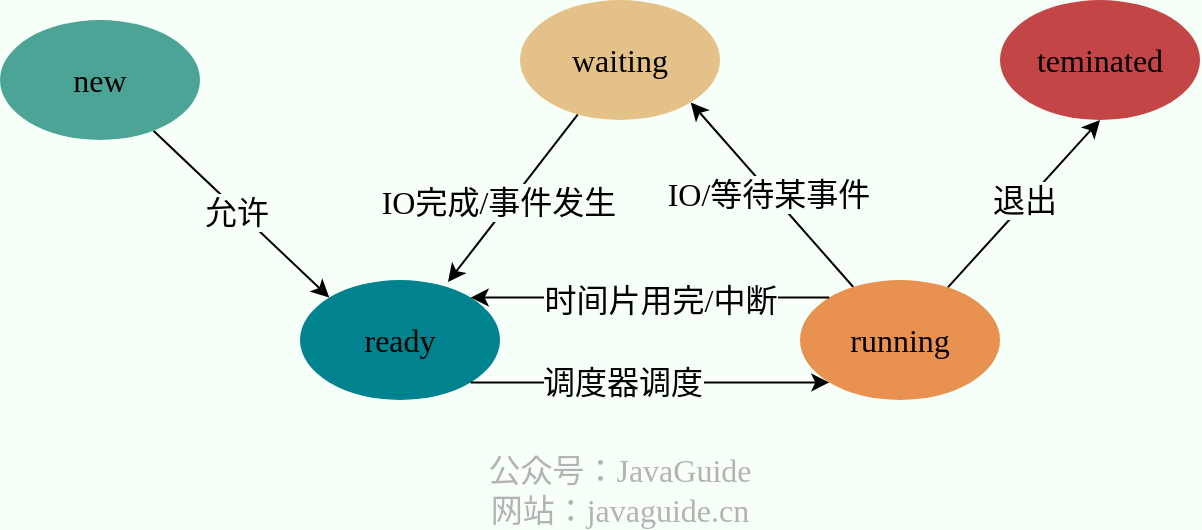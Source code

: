 <mxfile version="20.3.0" type="device"><diagram id="21OmZePq3j6wwnkUTsuK" name="Page-1"><mxGraphModel dx="1106" dy="789" grid="1" gridSize="10" guides="1" tooltips="1" connect="1" arrows="1" fold="1" page="1" pageScale="1" pageWidth="827" pageHeight="1169" background="#F6FFF8" math="0" shadow="0"><root><mxCell id="0"/><mxCell id="1" parent="0"/><mxCell id="4FRek3-yyf2EmzVW6HVa-6" style="rounded=0;orthogonalLoop=1;jettySize=auto;html=1;entryX=0;entryY=0;entryDx=0;entryDy=0;fontSize=16;fontFamily=JetBrains Mono;fontSource=https%3A%2F%2Ffonts.googleapis.com%2Fcss%3Ffamily%3DJetBrains%2BMono;" edge="1" parent="1" source="4FRek3-yyf2EmzVW6HVa-1" target="4FRek3-yyf2EmzVW6HVa-2"><mxGeometry relative="1" as="geometry"/></mxCell><mxCell id="4FRek3-yyf2EmzVW6HVa-7" value="允许" style="edgeLabel;html=1;align=center;verticalAlign=middle;resizable=0;points=[];fontSize=16;labelBackgroundColor=#F6FFF8;fontFamily=JetBrains Mono;fontSource=https%3A%2F%2Ffonts.googleapis.com%2Fcss%3Ffamily%3DJetBrains%2BMono;" vertex="1" connectable="0" parent="4FRek3-yyf2EmzVW6HVa-6"><mxGeometry x="-0.3" y="-2" relative="1" as="geometry"><mxPoint x="12" y="10" as="offset"/></mxGeometry></mxCell><mxCell id="4FRek3-yyf2EmzVW6HVa-1" value="new" style="ellipse;whiteSpace=wrap;html=1;fontSize=16;fillColor=#4CA497;strokeColor=none;fontFamily=JetBrains Mono;fontSource=https%3A%2F%2Ffonts.googleapis.com%2Fcss%3Ffamily%3DJetBrains%2BMono;" vertex="1" parent="1"><mxGeometry x="90" y="140" width="100" height="60" as="geometry"/></mxCell><mxCell id="4FRek3-yyf2EmzVW6HVa-2" value="ready" style="ellipse;whiteSpace=wrap;html=1;fontSize=16;fillColor=#00838F;strokeColor=none;fontFamily=JetBrains Mono;fontSource=https%3A%2F%2Ffonts.googleapis.com%2Fcss%3Ffamily%3DJetBrains%2BMono;" vertex="1" parent="1"><mxGeometry x="240" y="270" width="100" height="60" as="geometry"/></mxCell><mxCell id="4FRek3-yyf2EmzVW6HVa-3" value="teminated" style="ellipse;whiteSpace=wrap;html=1;fontSize=16;fillColor=#C44545;strokeColor=none;fontFamily=JetBrains Mono;fontSource=https%3A%2F%2Ffonts.googleapis.com%2Fcss%3Ffamily%3DJetBrains%2BMono;" vertex="1" parent="1"><mxGeometry x="590" y="130" width="100" height="60" as="geometry"/></mxCell><mxCell id="4FRek3-yyf2EmzVW6HVa-14" style="edgeStyle=none;rounded=0;orthogonalLoop=1;jettySize=auto;html=1;entryX=1;entryY=1;entryDx=0;entryDy=0;fontSize=16;fontFamily=JetBrains Mono;fontSource=https%3A%2F%2Ffonts.googleapis.com%2Fcss%3Ffamily%3DJetBrains%2BMono;" edge="1" parent="1" source="4FRek3-yyf2EmzVW6HVa-4" target="4FRek3-yyf2EmzVW6HVa-5"><mxGeometry relative="1" as="geometry"/></mxCell><mxCell id="4FRek3-yyf2EmzVW6HVa-15" value="IO/等待某事件" style="edgeLabel;html=1;align=center;verticalAlign=middle;resizable=0;points=[];fontSize=16;labelBackgroundColor=#F6FFF8;fontFamily=JetBrains Mono;fontSource=https%3A%2F%2Ffonts.googleapis.com%2Fcss%3Ffamily%3DJetBrains%2BMono;" vertex="1" connectable="0" parent="4FRek3-yyf2EmzVW6HVa-14"><mxGeometry x="0.303" y="-4" relative="1" as="geometry"><mxPoint x="7" y="16" as="offset"/></mxGeometry></mxCell><mxCell id="4FRek3-yyf2EmzVW6HVa-22" style="edgeStyle=none;rounded=0;orthogonalLoop=1;jettySize=auto;html=1;entryX=0.5;entryY=1;entryDx=0;entryDy=0;fontSize=16;fontFamily=JetBrains Mono;fontSource=https%3A%2F%2Ffonts.googleapis.com%2Fcss%3Ffamily%3DJetBrains%2BMono;" edge="1" parent="1" source="4FRek3-yyf2EmzVW6HVa-4" target="4FRek3-yyf2EmzVW6HVa-3"><mxGeometry relative="1" as="geometry"/></mxCell><mxCell id="4FRek3-yyf2EmzVW6HVa-23" value="退出" style="edgeLabel;html=1;align=center;verticalAlign=middle;resizable=0;points=[];fontSize=16;labelBackgroundColor=#F6FFF8;fontFamily=JetBrains Mono;fontSource=https%3A%2F%2Ffonts.googleapis.com%2Fcss%3Ffamily%3DJetBrains%2BMono;" vertex="1" connectable="0" parent="4FRek3-yyf2EmzVW6HVa-22"><mxGeometry x="0.024" y="1" relative="1" as="geometry"><mxPoint as="offset"/></mxGeometry></mxCell><mxCell id="4FRek3-yyf2EmzVW6HVa-4" value="running" style="ellipse;whiteSpace=wrap;html=1;fontSize=16;fillColor=#E99151;strokeColor=none;fontFamily=JetBrains Mono;fontSource=https%3A%2F%2Ffonts.googleapis.com%2Fcss%3Ffamily%3DJetBrains%2BMono;" vertex="1" parent="1"><mxGeometry x="490" y="270" width="100" height="60" as="geometry"/></mxCell><mxCell id="4FRek3-yyf2EmzVW6HVa-11" style="rounded=0;orthogonalLoop=1;jettySize=auto;html=1;entryX=0.74;entryY=0.017;entryDx=0;entryDy=0;fontSize=16;entryPerimeter=0;fontFamily=JetBrains Mono;fontSource=https%3A%2F%2Ffonts.googleapis.com%2Fcss%3Ffamily%3DJetBrains%2BMono;" edge="1" parent="1" source="4FRek3-yyf2EmzVW6HVa-5" target="4FRek3-yyf2EmzVW6HVa-2"><mxGeometry relative="1" as="geometry"/></mxCell><mxCell id="4FRek3-yyf2EmzVW6HVa-16" value="IO完成/事件发生" style="edgeLabel;html=1;align=center;verticalAlign=middle;resizable=0;points=[];fontSize=16;labelBackgroundColor=#F6FFF8;fontFamily=JetBrains Mono;fontSource=https%3A%2F%2Ffonts.googleapis.com%2Fcss%3Ffamily%3DJetBrains%2BMono;" vertex="1" connectable="0" parent="4FRek3-yyf2EmzVW6HVa-11"><mxGeometry x="-0.106" y="-4" relative="1" as="geometry"><mxPoint x="-8" y="8" as="offset"/></mxGeometry></mxCell><mxCell id="4FRek3-yyf2EmzVW6HVa-5" value="waiting" style="ellipse;whiteSpace=wrap;html=1;fontSize=16;fillColor=#E4C189;strokeColor=none;fontFamily=JetBrains Mono;fontSource=https%3A%2F%2Ffonts.googleapis.com%2Fcss%3Ffamily%3DJetBrains%2BMono;" vertex="1" parent="1"><mxGeometry x="350" y="130" width="100" height="60" as="geometry"/></mxCell><mxCell id="4FRek3-yyf2EmzVW6HVa-18" value="" style="endArrow=classic;html=1;rounded=0;fontSize=16;exitX=1;exitY=1;exitDx=0;exitDy=0;entryX=0;entryY=1;entryDx=0;entryDy=0;fontFamily=JetBrains Mono;fontSource=https%3A%2F%2Ffonts.googleapis.com%2Fcss%3Ffamily%3DJetBrains%2BMono;" edge="1" parent="1" source="4FRek3-yyf2EmzVW6HVa-2" target="4FRek3-yyf2EmzVW6HVa-4"><mxGeometry width="50" height="50" relative="1" as="geometry"><mxPoint x="400" y="350" as="sourcePoint"/><mxPoint x="450" y="300" as="targetPoint"/></mxGeometry></mxCell><mxCell id="4FRek3-yyf2EmzVW6HVa-19" value="调度器调度" style="edgeLabel;html=1;align=center;verticalAlign=middle;resizable=0;points=[];fontSize=16;labelBackgroundColor=#F6FFF8;fontFamily=JetBrains Mono;fontSource=https%3A%2F%2Ffonts.googleapis.com%2Fcss%3Ffamily%3DJetBrains%2BMono;" vertex="1" connectable="0" parent="4FRek3-yyf2EmzVW6HVa-18"><mxGeometry x="-0.156" relative="1" as="geometry"><mxPoint as="offset"/></mxGeometry></mxCell><mxCell id="4FRek3-yyf2EmzVW6HVa-20" value="" style="endArrow=classic;html=1;rounded=0;fontSize=16;entryX=1;entryY=0;entryDx=0;entryDy=0;exitX=0;exitY=0;exitDx=0;exitDy=0;fontFamily=JetBrains Mono;fontSource=https%3A%2F%2Ffonts.googleapis.com%2Fcss%3Ffamily%3DJetBrains%2BMono;" edge="1" parent="1" source="4FRek3-yyf2EmzVW6HVa-4" target="4FRek3-yyf2EmzVW6HVa-2"><mxGeometry width="50" height="50" relative="1" as="geometry"><mxPoint x="430" y="310" as="sourcePoint"/><mxPoint x="480" y="260" as="targetPoint"/></mxGeometry></mxCell><mxCell id="4FRek3-yyf2EmzVW6HVa-21" value="时间片用完/中断" style="edgeLabel;html=1;align=center;verticalAlign=middle;resizable=0;points=[];fontSize=16;labelBackgroundColor=#F6FFF8;fontFamily=JetBrains Mono;fontSource=https%3A%2F%2Ffonts.googleapis.com%2Fcss%3Ffamily%3DJetBrains%2BMono;" vertex="1" connectable="0" parent="4FRek3-yyf2EmzVW6HVa-20"><mxGeometry x="0.502" y="-4" relative="1" as="geometry"><mxPoint x="50" y="5" as="offset"/></mxGeometry></mxCell><mxCell id="4FRek3-yyf2EmzVW6HVa-24" value="&lt;font style=&quot;font-size: 16px;&quot;&gt;公众号：JavaGuide&lt;br style=&quot;font-size: 16px;&quot;&gt;网站：javaguide.cn&lt;/font&gt;" style="text;html=1;strokeColor=none;fillColor=none;align=center;verticalAlign=middle;whiteSpace=wrap;rounded=0;labelBackgroundColor=none;fontSize=16;fontColor=#B3B3B3;rotation=0;sketch=0;shadow=0;fontFamily=JetBrains Mono;fontSource=https%3A%2F%2Ffonts.googleapis.com%2Fcss%3Ffamily%3DJetBrains%2BMono;" vertex="1" parent="1"><mxGeometry x="310" y="370" width="180" height="10" as="geometry"/></mxCell></root></mxGraphModel></diagram></mxfile>